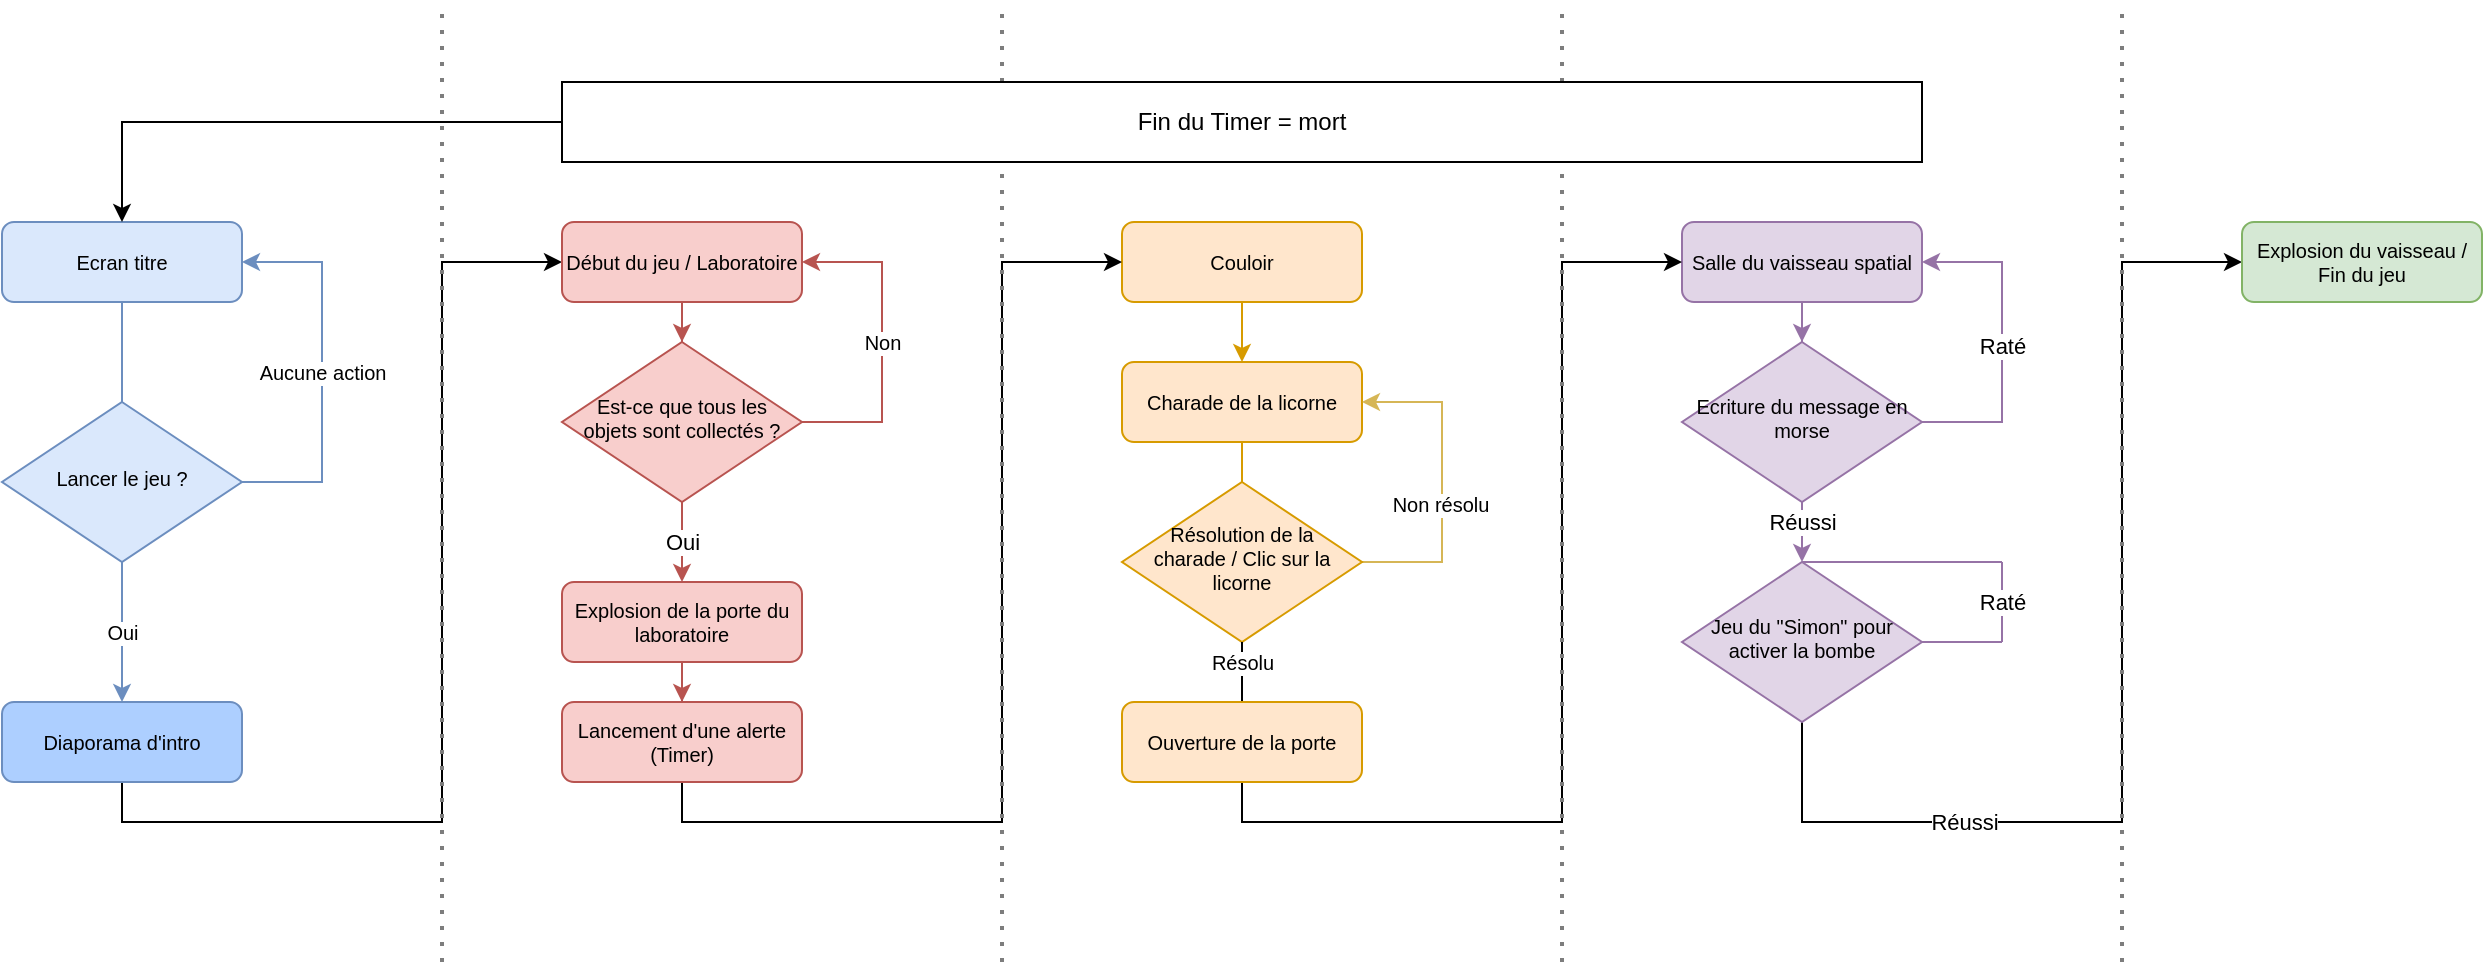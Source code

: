 <mxfile version="20.8.15" type="github">
  <diagram id="C5RBs43oDa-KdzZeNtuy" name="Page-1">
    <mxGraphModel dx="1912" dy="1061" grid="0" gridSize="10" guides="1" tooltips="1" connect="1" arrows="1" fold="1" page="0" pageScale="1" pageWidth="827" pageHeight="583" math="0" shadow="0">
      <root>
        <mxCell id="WIyWlLk6GJQsqaUBKTNV-0" />
        <mxCell id="WIyWlLk6GJQsqaUBKTNV-1" parent="WIyWlLk6GJQsqaUBKTNV-0" />
        <mxCell id="ekEwjsCiFJRmcRerN6un-3" value="Oui" style="edgeStyle=orthogonalEdgeStyle;rounded=0;orthogonalLoop=1;jettySize=auto;html=1;entryX=0.5;entryY=0;entryDx=0;entryDy=0;startArrow=none;fontSize=10;fillColor=#dae8fc;strokeColor=#6c8ebf;" parent="WIyWlLk6GJQsqaUBKTNV-1" source="ekEwjsCiFJRmcRerN6un-4" target="ekEwjsCiFJRmcRerN6un-0" edge="1">
          <mxGeometry relative="1" as="geometry">
            <Array as="points">
              <mxPoint x="100" y="330" />
              <mxPoint x="100" y="330" />
            </Array>
          </mxGeometry>
        </mxCell>
        <mxCell id="WIyWlLk6GJQsqaUBKTNV-3" value="Ecran titre" style="rounded=1;whiteSpace=wrap;html=1;fontSize=10;glass=0;strokeWidth=1;shadow=0;fillColor=#dae8fc;strokeColor=#6c8ebf;" parent="WIyWlLk6GJQsqaUBKTNV-1" vertex="1">
          <mxGeometry x="40" y="150" width="120" height="40" as="geometry" />
        </mxCell>
        <mxCell id="ekEwjsCiFJRmcRerN6un-11" value="" style="edgeStyle=orthogonalEdgeStyle;rounded=0;orthogonalLoop=1;jettySize=auto;html=1;exitX=0.5;exitY=1;exitDx=0;exitDy=0;fontSize=10;entryX=0;entryY=0.5;entryDx=0;entryDy=0;" parent="WIyWlLk6GJQsqaUBKTNV-1" source="ekEwjsCiFJRmcRerN6un-0" target="ekEwjsCiFJRmcRerN6un-10" edge="1">
          <mxGeometry relative="1" as="geometry">
            <mxPoint x="160" y="450" as="sourcePoint" />
            <Array as="points">
              <mxPoint x="100" y="450" />
              <mxPoint x="260" y="450" />
              <mxPoint x="260" y="170" />
            </Array>
          </mxGeometry>
        </mxCell>
        <mxCell id="ekEwjsCiFJRmcRerN6un-0" value="Diaporama d&#39;intro" style="rounded=1;whiteSpace=wrap;html=1;fontSize=10;glass=0;strokeWidth=1;shadow=0;fillColor=#adcfff;strokeColor=#6c8ebf;" parent="WIyWlLk6GJQsqaUBKTNV-1" vertex="1">
          <mxGeometry x="40" y="390" width="120" height="40" as="geometry" />
        </mxCell>
        <mxCell id="ekEwjsCiFJRmcRerN6un-5" value="" style="edgeStyle=orthogonalEdgeStyle;rounded=0;orthogonalLoop=1;jettySize=auto;html=1;entryX=0.5;entryY=0;entryDx=0;entryDy=0;endArrow=none;fontSize=10;fillColor=#dae8fc;strokeColor=#6c8ebf;" parent="WIyWlLk6GJQsqaUBKTNV-1" source="WIyWlLk6GJQsqaUBKTNV-3" target="ekEwjsCiFJRmcRerN6un-4" edge="1">
          <mxGeometry relative="1" as="geometry">
            <mxPoint x="100" y="190" as="sourcePoint" />
            <mxPoint x="100" y="400" as="targetPoint" />
          </mxGeometry>
        </mxCell>
        <mxCell id="ekEwjsCiFJRmcRerN6un-14" value="Aucune action" style="edgeStyle=orthogonalEdgeStyle;rounded=0;orthogonalLoop=1;jettySize=auto;html=1;entryX=1;entryY=0.5;entryDx=0;entryDy=0;fontSize=10;fillColor=#dae8fc;strokeColor=#6c8ebf;" parent="WIyWlLk6GJQsqaUBKTNV-1" source="ekEwjsCiFJRmcRerN6un-4" target="WIyWlLk6GJQsqaUBKTNV-3" edge="1">
          <mxGeometry relative="1" as="geometry">
            <Array as="points">
              <mxPoint x="200" y="280" />
              <mxPoint x="200" y="170" />
            </Array>
          </mxGeometry>
        </mxCell>
        <mxCell id="ekEwjsCiFJRmcRerN6un-4" value="Lancer le jeu ?" style="rhombus;whiteSpace=wrap;html=1;shadow=0;fontFamily=Helvetica;fontSize=10;align=center;strokeWidth=1;spacing=6;spacingTop=-4;fillColor=#dae8fc;strokeColor=#6c8ebf;" parent="WIyWlLk6GJQsqaUBKTNV-1" vertex="1">
          <mxGeometry x="40" y="240" width="120" height="80" as="geometry" />
        </mxCell>
        <mxCell id="ekEwjsCiFJRmcRerN6un-13" style="edgeStyle=orthogonalEdgeStyle;rounded=0;orthogonalLoop=1;jettySize=auto;html=1;entryX=0.5;entryY=0;entryDx=0;entryDy=0;fontSize=10;fillColor=#f8cecc;strokeColor=#b85450;" parent="WIyWlLk6GJQsqaUBKTNV-1" source="ekEwjsCiFJRmcRerN6un-10" target="ekEwjsCiFJRmcRerN6un-12" edge="1">
          <mxGeometry relative="1" as="geometry" />
        </mxCell>
        <mxCell id="ekEwjsCiFJRmcRerN6un-10" value="Début du jeu / Laboratoire" style="rounded=1;whiteSpace=wrap;html=1;fontSize=10;glass=0;strokeWidth=1;shadow=0;fillColor=#f8cecc;strokeColor=#b85450;" parent="WIyWlLk6GJQsqaUBKTNV-1" vertex="1">
          <mxGeometry x="320" y="150" width="120" height="40" as="geometry" />
        </mxCell>
        <mxCell id="ekEwjsCiFJRmcRerN6un-15" value="Non" style="edgeStyle=orthogonalEdgeStyle;rounded=0;orthogonalLoop=1;jettySize=auto;html=1;entryX=1;entryY=0.5;entryDx=0;entryDy=0;fontSize=10;fillColor=#f8cecc;strokeColor=#b85450;" parent="WIyWlLk6GJQsqaUBKTNV-1" source="ekEwjsCiFJRmcRerN6un-12" target="ekEwjsCiFJRmcRerN6un-10" edge="1">
          <mxGeometry relative="1" as="geometry">
            <Array as="points">
              <mxPoint x="480" y="250" />
              <mxPoint x="480" y="170" />
            </Array>
          </mxGeometry>
        </mxCell>
        <mxCell id="Dl1eq_BeVg3rwWrBzj42-16" value="Oui" style="edgeStyle=orthogonalEdgeStyle;rounded=0;orthogonalLoop=1;jettySize=auto;html=1;entryX=0.5;entryY=0;entryDx=0;entryDy=0;fillColor=#f8cecc;strokeColor=#b85450;" parent="WIyWlLk6GJQsqaUBKTNV-1" source="ekEwjsCiFJRmcRerN6un-12" target="Dl1eq_BeVg3rwWrBzj42-15" edge="1">
          <mxGeometry relative="1" as="geometry">
            <Array as="points">
              <mxPoint x="380" y="300" />
              <mxPoint x="380" y="300" />
            </Array>
            <mxPoint as="offset" />
          </mxGeometry>
        </mxCell>
        <mxCell id="ekEwjsCiFJRmcRerN6un-12" value="Est-ce que tous les objets sont collectés ?" style="rhombus;whiteSpace=wrap;html=1;shadow=0;fontFamily=Helvetica;fontSize=10;align=center;strokeWidth=1;spacing=6;spacingTop=-4;fillColor=#f8cecc;strokeColor=#b85450;" parent="WIyWlLk6GJQsqaUBKTNV-1" vertex="1">
          <mxGeometry x="320" y="210" width="120" height="80" as="geometry" />
        </mxCell>
        <mxCell id="ekEwjsCiFJRmcRerN6un-20" style="edgeStyle=orthogonalEdgeStyle;rounded=0;orthogonalLoop=1;jettySize=auto;html=1;fontSize=10;fillColor=#ffe6cc;strokeColor=#d79b00;" parent="WIyWlLk6GJQsqaUBKTNV-1" source="ekEwjsCiFJRmcRerN6un-19" target="ekEwjsCiFJRmcRerN6un-21" edge="1">
          <mxGeometry relative="1" as="geometry">
            <mxPoint x="660.0" y="230" as="targetPoint" />
          </mxGeometry>
        </mxCell>
        <mxCell id="ekEwjsCiFJRmcRerN6un-19" value="Couloir" style="rounded=1;whiteSpace=wrap;html=1;fontSize=10;glass=0;strokeWidth=1;shadow=0;fillColor=#ffe6cc;strokeColor=#d79b00;" parent="WIyWlLk6GJQsqaUBKTNV-1" vertex="1">
          <mxGeometry x="600" y="150" width="120" height="40" as="geometry" />
        </mxCell>
        <mxCell id="ekEwjsCiFJRmcRerN6un-23" style="edgeStyle=orthogonalEdgeStyle;rounded=0;orthogonalLoop=1;jettySize=auto;html=1;fontSize=10;fillColor=#ffe6cc;strokeColor=#d79b00;" parent="WIyWlLk6GJQsqaUBKTNV-1" source="ekEwjsCiFJRmcRerN6un-21" edge="1">
          <mxGeometry relative="1" as="geometry">
            <mxPoint x="660" y="310" as="targetPoint" />
          </mxGeometry>
        </mxCell>
        <mxCell id="ekEwjsCiFJRmcRerN6un-21" value="Charade de la licorne" style="rounded=1;whiteSpace=wrap;html=1;fontSize=10;glass=0;strokeWidth=1;shadow=0;fillColor=#ffe6cc;strokeColor=#d79b00;" parent="WIyWlLk6GJQsqaUBKTNV-1" vertex="1">
          <mxGeometry x="600" y="220" width="120" height="40" as="geometry" />
        </mxCell>
        <mxCell id="ekEwjsCiFJRmcRerN6un-25" style="edgeStyle=orthogonalEdgeStyle;rounded=0;orthogonalLoop=1;jettySize=auto;html=1;fontSize=10;entryX=1;entryY=0.5;entryDx=0;entryDy=0;fillColor=#fff2cc;strokeColor=#d6b656;" parent="WIyWlLk6GJQsqaUBKTNV-1" source="ekEwjsCiFJRmcRerN6un-24" target="ekEwjsCiFJRmcRerN6un-21" edge="1">
          <mxGeometry relative="1" as="geometry">
            <mxPoint x="760" y="250" as="targetPoint" />
            <Array as="points">
              <mxPoint x="760" y="320" />
              <mxPoint x="760" y="240" />
            </Array>
          </mxGeometry>
        </mxCell>
        <mxCell id="ekEwjsCiFJRmcRerN6un-26" value="Non résolu" style="edgeLabel;html=1;align=center;verticalAlign=middle;resizable=0;points=[];fontSize=10;" parent="ekEwjsCiFJRmcRerN6un-25" vertex="1" connectable="0">
          <mxGeometry x="0.119" y="1" relative="1" as="geometry">
            <mxPoint y="20" as="offset" />
          </mxGeometry>
        </mxCell>
        <mxCell id="ekEwjsCiFJRmcRerN6un-24" value="Résolution de la charade / Clic sur la licorne" style="rhombus;whiteSpace=wrap;html=1;shadow=0;fontFamily=Helvetica;fontSize=10;align=center;strokeWidth=1;spacing=6;spacingTop=-4;fillColor=#ffe6cc;strokeColor=#d79b00;" parent="WIyWlLk6GJQsqaUBKTNV-1" vertex="1">
          <mxGeometry x="600" y="280" width="120" height="80" as="geometry" />
        </mxCell>
        <mxCell id="Dl1eq_BeVg3rwWrBzj42-22" style="edgeStyle=orthogonalEdgeStyle;rounded=0;orthogonalLoop=1;jettySize=auto;html=1;fillColor=#e1d5e7;strokeColor=#9673a6;" parent="WIyWlLk6GJQsqaUBKTNV-1" source="ekEwjsCiFJRmcRerN6un-28" target="Dl1eq_BeVg3rwWrBzj42-21" edge="1">
          <mxGeometry relative="1" as="geometry" />
        </mxCell>
        <mxCell id="ekEwjsCiFJRmcRerN6un-28" value="Salle du vaisseau spatial" style="rounded=1;whiteSpace=wrap;html=1;fontSize=10;glass=0;strokeWidth=1;shadow=0;fillColor=#e1d5e7;strokeColor=#9673a6;" parent="WIyWlLk6GJQsqaUBKTNV-1" vertex="1">
          <mxGeometry x="880" y="150" width="120" height="40" as="geometry" />
        </mxCell>
        <mxCell id="Dl1eq_BeVg3rwWrBzj42-6" value="Réussi" style="edgeStyle=orthogonalEdgeStyle;rounded=0;orthogonalLoop=1;jettySize=auto;html=1;entryX=0;entryY=0.5;entryDx=0;entryDy=0;" parent="WIyWlLk6GJQsqaUBKTNV-1" source="Dl1eq_BeVg3rwWrBzj42-4" target="Dl1eq_BeVg3rwWrBzj42-12" edge="1">
          <mxGeometry x="-0.527" relative="1" as="geometry">
            <mxPoint x="940" y="430" as="targetPoint" />
            <Array as="points">
              <mxPoint x="940" y="450" />
              <mxPoint x="1100" y="450" />
              <mxPoint x="1100" y="170" />
            </Array>
            <mxPoint x="1" as="offset" />
          </mxGeometry>
        </mxCell>
        <mxCell id="Dl1eq_BeVg3rwWrBzj42-4" value="Jeu du &quot;Simon&quot; pour activer la bombe" style="rhombus;whiteSpace=wrap;html=1;shadow=0;fontFamily=Helvetica;fontSize=10;align=center;strokeWidth=1;spacing=6;spacingTop=-4;fillColor=#e1d5e7;strokeColor=#9673a6;" parent="WIyWlLk6GJQsqaUBKTNV-1" vertex="1">
          <mxGeometry x="880" y="320" width="120" height="80" as="geometry" />
        </mxCell>
        <mxCell id="Dl1eq_BeVg3rwWrBzj42-12" value="Explosion du vaisseau / Fin du jeu" style="rounded=1;whiteSpace=wrap;html=1;fontSize=10;glass=0;strokeWidth=1;shadow=0;fillColor=#d5e8d4;strokeColor=#82b366;" parent="WIyWlLk6GJQsqaUBKTNV-1" vertex="1">
          <mxGeometry x="1160" y="150" width="120" height="40" as="geometry" />
        </mxCell>
        <mxCell id="Dl1eq_BeVg3rwWrBzj42-34" style="edgeStyle=orthogonalEdgeStyle;rounded=0;orthogonalLoop=1;jettySize=auto;html=1;entryX=0.5;entryY=0;entryDx=0;entryDy=0;strokeColor=#b85450;fillColor=#f8cecc;" parent="WIyWlLk6GJQsqaUBKTNV-1" source="Dl1eq_BeVg3rwWrBzj42-15" target="Dl1eq_BeVg3rwWrBzj42-32" edge="1">
          <mxGeometry relative="1" as="geometry" />
        </mxCell>
        <mxCell id="Dl1eq_BeVg3rwWrBzj42-15" value="Explosion de la porte du laboratoire" style="rounded=1;whiteSpace=wrap;html=1;fontSize=10;glass=0;strokeWidth=1;shadow=0;fillColor=#f8cecc;strokeColor=#b85450;" parent="WIyWlLk6GJQsqaUBKTNV-1" vertex="1">
          <mxGeometry x="320" y="330" width="120" height="40" as="geometry" />
        </mxCell>
        <mxCell id="Dl1eq_BeVg3rwWrBzj42-19" value="Résolu" style="edgeStyle=orthogonalEdgeStyle;rounded=0;orthogonalLoop=1;jettySize=auto;html=1;fontSize=10;endArrow=none;" parent="WIyWlLk6GJQsqaUBKTNV-1" source="ekEwjsCiFJRmcRerN6un-24" target="Dl1eq_BeVg3rwWrBzj42-18" edge="1">
          <mxGeometry x="0.2" relative="1" as="geometry">
            <mxPoint x="880" y="170" as="targetPoint" />
            <Array as="points" />
            <mxPoint as="offset" />
            <mxPoint x="660" y="370" as="sourcePoint" />
          </mxGeometry>
        </mxCell>
        <mxCell id="Dl1eq_BeVg3rwWrBzj42-20" style="edgeStyle=orthogonalEdgeStyle;rounded=0;orthogonalLoop=1;jettySize=auto;html=1;entryX=0;entryY=0.5;entryDx=0;entryDy=0;" parent="WIyWlLk6GJQsqaUBKTNV-1" source="Dl1eq_BeVg3rwWrBzj42-18" target="ekEwjsCiFJRmcRerN6un-28" edge="1">
          <mxGeometry relative="1" as="geometry">
            <Array as="points">
              <mxPoint x="660" y="450" />
              <mxPoint x="820" y="450" />
              <mxPoint x="820" y="170" />
            </Array>
          </mxGeometry>
        </mxCell>
        <mxCell id="Dl1eq_BeVg3rwWrBzj42-18" value="Ouverture de la porte" style="rounded=1;whiteSpace=wrap;html=1;fontSize=10;glass=0;strokeWidth=1;shadow=0;fillColor=#ffe6cc;strokeColor=#d79b00;" parent="WIyWlLk6GJQsqaUBKTNV-1" vertex="1">
          <mxGeometry x="600" y="390" width="120" height="40" as="geometry" />
        </mxCell>
        <mxCell id="Dl1eq_BeVg3rwWrBzj42-24" style="edgeStyle=orthogonalEdgeStyle;rounded=0;orthogonalLoop=1;jettySize=auto;html=1;entryX=1;entryY=0.5;entryDx=0;entryDy=0;fillColor=#e1d5e7;strokeColor=#9673a6;" parent="WIyWlLk6GJQsqaUBKTNV-1" source="Dl1eq_BeVg3rwWrBzj42-21" target="ekEwjsCiFJRmcRerN6un-28" edge="1">
          <mxGeometry relative="1" as="geometry">
            <Array as="points">
              <mxPoint x="1040" y="250" />
              <mxPoint x="1040" y="170" />
            </Array>
          </mxGeometry>
        </mxCell>
        <mxCell id="Dl1eq_BeVg3rwWrBzj42-25" value="Raté" style="edgeLabel;html=1;align=center;verticalAlign=middle;resizable=0;points=[];" parent="Dl1eq_BeVg3rwWrBzj42-24" vertex="1" connectable="0">
          <mxGeometry x="-0.127" y="1" relative="1" as="geometry">
            <mxPoint x="1" y="-8" as="offset" />
          </mxGeometry>
        </mxCell>
        <mxCell id="Dl1eq_BeVg3rwWrBzj42-27" value="Réussi" style="edgeStyle=orthogonalEdgeStyle;rounded=0;orthogonalLoop=1;jettySize=auto;html=1;entryX=0.5;entryY=0;entryDx=0;entryDy=0;fillColor=#e1d5e7;strokeColor=#9673a6;" parent="WIyWlLk6GJQsqaUBKTNV-1" source="Dl1eq_BeVg3rwWrBzj42-21" target="Dl1eq_BeVg3rwWrBzj42-4" edge="1">
          <mxGeometry x="0.2" relative="1" as="geometry">
            <mxPoint as="offset" />
          </mxGeometry>
        </mxCell>
        <mxCell id="Dl1eq_BeVg3rwWrBzj42-21" value="Ecriture du message en morse" style="rhombus;whiteSpace=wrap;html=1;shadow=0;fontFamily=Helvetica;fontSize=10;align=center;strokeWidth=1;spacing=6;spacingTop=-4;fillColor=#e1d5e7;strokeColor=#9673a6;" parent="WIyWlLk6GJQsqaUBKTNV-1" vertex="1">
          <mxGeometry x="880" y="210" width="120" height="80" as="geometry" />
        </mxCell>
        <mxCell id="Dl1eq_BeVg3rwWrBzj42-29" value="" style="endArrow=none;html=1;rounded=0;strokeColor=#9673a6;fillColor=#e1d5e7;" parent="WIyWlLk6GJQsqaUBKTNV-1" edge="1">
          <mxGeometry width="50" height="50" relative="1" as="geometry">
            <mxPoint x="1000" y="360" as="sourcePoint" />
            <mxPoint x="1040" y="360" as="targetPoint" />
          </mxGeometry>
        </mxCell>
        <mxCell id="Dl1eq_BeVg3rwWrBzj42-30" value="Raté" style="endArrow=none;html=1;rounded=0;strokeColor=#9673a6;fillColor=#e1d5e7;" parent="WIyWlLk6GJQsqaUBKTNV-1" edge="1">
          <mxGeometry width="50" height="50" relative="1" as="geometry">
            <mxPoint x="1040" y="360" as="sourcePoint" />
            <mxPoint x="1040" y="320" as="targetPoint" />
          </mxGeometry>
        </mxCell>
        <mxCell id="Dl1eq_BeVg3rwWrBzj42-31" value="" style="endArrow=none;html=1;rounded=0;strokeColor=#9673a6;exitX=0.5;exitY=0;exitDx=0;exitDy=0;fillColor=#e1d5e7;" parent="WIyWlLk6GJQsqaUBKTNV-1" source="Dl1eq_BeVg3rwWrBzj42-4" edge="1">
          <mxGeometry width="50" height="50" relative="1" as="geometry">
            <mxPoint x="970" y="370" as="sourcePoint" />
            <mxPoint x="1040" y="320" as="targetPoint" />
          </mxGeometry>
        </mxCell>
        <mxCell id="Dl1eq_BeVg3rwWrBzj42-33" style="edgeStyle=orthogonalEdgeStyle;rounded=0;orthogonalLoop=1;jettySize=auto;html=1;entryX=0;entryY=0.5;entryDx=0;entryDy=0;strokeColor=default;" parent="WIyWlLk6GJQsqaUBKTNV-1" source="Dl1eq_BeVg3rwWrBzj42-32" target="ekEwjsCiFJRmcRerN6un-19" edge="1">
          <mxGeometry relative="1" as="geometry">
            <Array as="points">
              <mxPoint x="380" y="450" />
              <mxPoint x="540" y="450" />
              <mxPoint x="540" y="170" />
            </Array>
          </mxGeometry>
        </mxCell>
        <mxCell id="Dl1eq_BeVg3rwWrBzj42-32" value="Lancement d&#39;une alerte (Timer)" style="rounded=1;whiteSpace=wrap;html=1;fontSize=10;glass=0;strokeWidth=1;shadow=0;fillColor=#f8cecc;strokeColor=#b85450;" parent="WIyWlLk6GJQsqaUBKTNV-1" vertex="1">
          <mxGeometry x="320" y="390" width="120" height="40" as="geometry" />
        </mxCell>
        <mxCell id="PYfzbCyytt9YyqB7BltI-2" style="edgeStyle=orthogonalEdgeStyle;rounded=0;orthogonalLoop=1;jettySize=auto;html=1;entryX=0.5;entryY=0;entryDx=0;entryDy=0;" edge="1" parent="WIyWlLk6GJQsqaUBKTNV-1" source="PYfzbCyytt9YyqB7BltI-1" target="WIyWlLk6GJQsqaUBKTNV-3">
          <mxGeometry relative="1" as="geometry">
            <mxPoint x="100" y="100" as="targetPoint" />
          </mxGeometry>
        </mxCell>
        <mxCell id="PYfzbCyytt9YyqB7BltI-4" value="" style="endArrow=none;dashed=1;html=1;dashPattern=1 3;strokeWidth=2;rounded=0;strokeColor=#7D7D7D;" edge="1" parent="WIyWlLk6GJQsqaUBKTNV-1">
          <mxGeometry width="50" height="50" relative="1" as="geometry">
            <mxPoint x="260" y="520" as="sourcePoint" />
            <mxPoint x="260" y="40" as="targetPoint" />
          </mxGeometry>
        </mxCell>
        <mxCell id="PYfzbCyytt9YyqB7BltI-5" value="" style="endArrow=none;dashed=1;html=1;dashPattern=1 3;strokeWidth=2;rounded=0;strokeColor=#7D7D7D;" edge="1" parent="WIyWlLk6GJQsqaUBKTNV-1">
          <mxGeometry width="50" height="50" relative="1" as="geometry">
            <mxPoint x="540" y="520" as="sourcePoint" />
            <mxPoint x="540" y="40" as="targetPoint" />
          </mxGeometry>
        </mxCell>
        <mxCell id="PYfzbCyytt9YyqB7BltI-6" value="" style="endArrow=none;dashed=1;html=1;dashPattern=1 3;strokeWidth=2;rounded=0;strokeColor=#7D7D7D;" edge="1" parent="WIyWlLk6GJQsqaUBKTNV-1">
          <mxGeometry width="50" height="50" relative="1" as="geometry">
            <mxPoint x="820" y="520" as="sourcePoint" />
            <mxPoint x="820" y="40" as="targetPoint" />
          </mxGeometry>
        </mxCell>
        <mxCell id="PYfzbCyytt9YyqB7BltI-7" value="" style="endArrow=none;dashed=1;html=1;dashPattern=1 3;strokeWidth=2;rounded=0;strokeColor=#7D7D7D;" edge="1" parent="WIyWlLk6GJQsqaUBKTNV-1">
          <mxGeometry width="50" height="50" relative="1" as="geometry">
            <mxPoint x="1100" y="520" as="sourcePoint" />
            <mxPoint x="1100" y="40" as="targetPoint" />
          </mxGeometry>
        </mxCell>
        <mxCell id="PYfzbCyytt9YyqB7BltI-1" value="Fin du Timer = mort" style="rounded=0;whiteSpace=wrap;html=1;" vertex="1" parent="WIyWlLk6GJQsqaUBKTNV-1">
          <mxGeometry x="320" y="80" width="680" height="40" as="geometry" />
        </mxCell>
      </root>
    </mxGraphModel>
  </diagram>
</mxfile>
